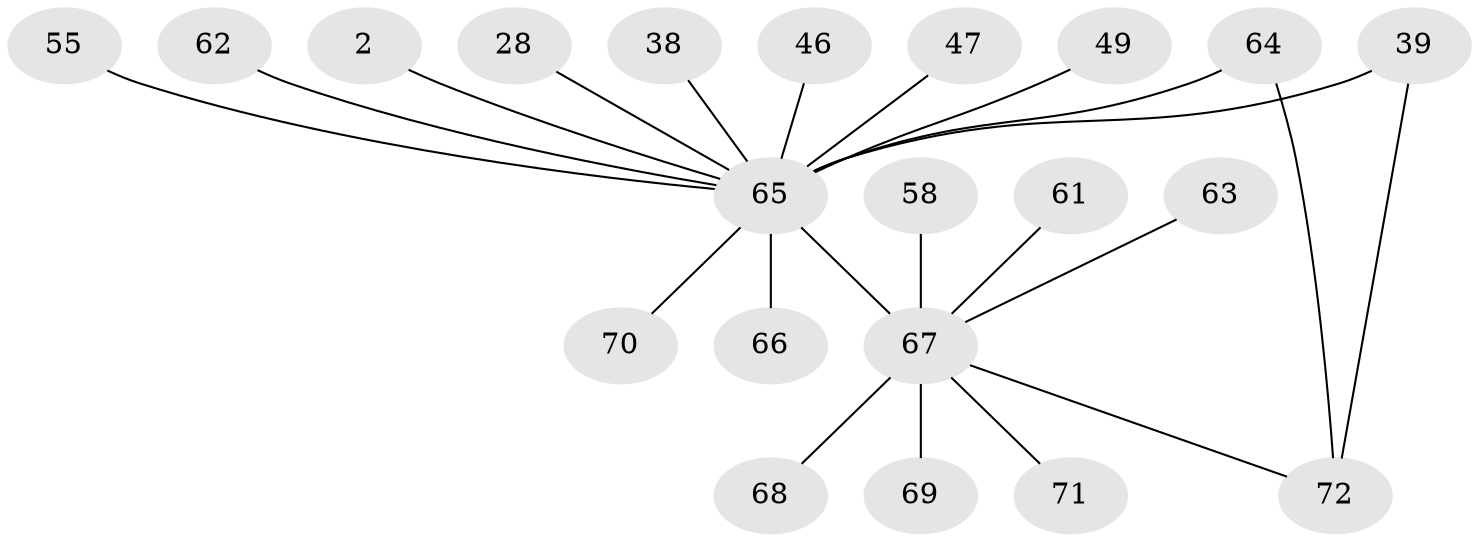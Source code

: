 // original degree distribution, {2: 0.20833333333333334, 3: 0.041666666666666664, 9: 0.041666666666666664, 4: 0.027777777777777776, 6: 0.013888888888888888, 5: 0.05555555555555555, 7: 0.027777777777777776, 8: 0.027777777777777776, 1: 0.5555555555555556}
// Generated by graph-tools (version 1.1) at 2025/58/03/04/25 21:58:54]
// undirected, 21 vertices, 22 edges
graph export_dot {
graph [start="1"]
  node [color=gray90,style=filled];
  2 [super="+1"];
  28;
  38;
  39 [super="+24"];
  46 [super="+30"];
  47 [super="+45"];
  49;
  55 [super="+52"];
  58 [super="+25"];
  61 [super="+48"];
  62 [super="+41"];
  63 [super="+60"];
  64 [super="+13+21+33+50+51+59"];
  65 [super="+15"];
  66;
  67 [super="+57+8+43+16+20+22+23+26+34+37+40+44+53+54+56"];
  68 [super="+27"];
  69;
  70;
  71;
  72 [super="+35"];
  2 -- 65 [weight=3];
  28 -- 65;
  38 -- 65;
  39 -- 72 [weight=2];
  39 -- 65 [weight=2];
  46 -- 65;
  47 -- 65;
  49 -- 65;
  55 -- 65;
  58 -- 67;
  61 -- 67;
  62 -- 65;
  63 -- 67;
  64 -- 72;
  64 -- 65 [weight=2];
  65 -- 66;
  65 -- 67 [weight=6];
  65 -- 70;
  67 -- 68;
  67 -- 69;
  67 -- 71;
  67 -- 72 [weight=2];
}
